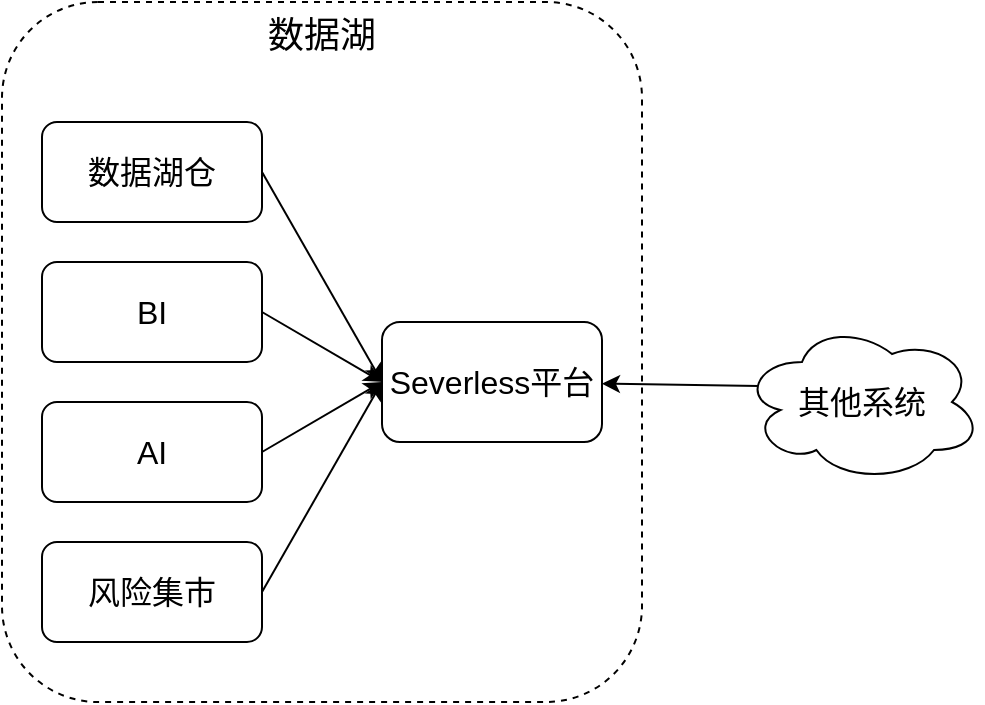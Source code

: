 <mxfile version="20.6.2" type="github">
  <diagram id="MnKZhsr--SEAjBUANQm1" name="第 1 页">
    <mxGraphModel dx="1038" dy="579" grid="1" gridSize="10" guides="1" tooltips="1" connect="1" arrows="1" fold="1" page="1" pageScale="1" pageWidth="827" pageHeight="1169" math="0" shadow="0">
      <root>
        <mxCell id="0" />
        <mxCell id="1" parent="0" />
        <mxCell id="g0Iz959VFy4gVRvX6pfB-1" value="数据湖" style="rounded=1;whiteSpace=wrap;html=1;strokeColor=default;strokeWidth=1;fontSize=18;dashed=1;verticalAlign=top;align=center;" vertex="1" parent="1">
          <mxGeometry x="130" y="100" width="320" height="350" as="geometry" />
        </mxCell>
        <mxCell id="g0Iz959VFy4gVRvX6pfB-8" style="edgeStyle=none;rounded=0;orthogonalLoop=1;jettySize=auto;html=1;exitX=1;exitY=0.5;exitDx=0;exitDy=0;entryX=0;entryY=0.5;entryDx=0;entryDy=0;" edge="1" parent="1" source="g0Iz959VFy4gVRvX6pfB-2" target="g0Iz959VFy4gVRvX6pfB-6">
          <mxGeometry relative="1" as="geometry" />
        </mxCell>
        <mxCell id="g0Iz959VFy4gVRvX6pfB-2" value="数据湖仓" style="rounded=1;whiteSpace=wrap;html=1;fontSize=16;" vertex="1" parent="1">
          <mxGeometry x="150" y="160" width="110" height="50" as="geometry" />
        </mxCell>
        <mxCell id="g0Iz959VFy4gVRvX6pfB-10" style="edgeStyle=none;rounded=0;orthogonalLoop=1;jettySize=auto;html=1;exitX=1;exitY=0.5;exitDx=0;exitDy=0;entryX=0;entryY=0.5;entryDx=0;entryDy=0;" edge="1" parent="1" source="g0Iz959VFy4gVRvX6pfB-3" target="g0Iz959VFy4gVRvX6pfB-6">
          <mxGeometry relative="1" as="geometry" />
        </mxCell>
        <mxCell id="g0Iz959VFy4gVRvX6pfB-3" value="AI" style="rounded=1;whiteSpace=wrap;html=1;fontSize=16;" vertex="1" parent="1">
          <mxGeometry x="150" y="300" width="110" height="50" as="geometry" />
        </mxCell>
        <mxCell id="g0Iz959VFy4gVRvX6pfB-9" style="edgeStyle=none;rounded=0;orthogonalLoop=1;jettySize=auto;html=1;exitX=1;exitY=0.5;exitDx=0;exitDy=0;entryX=0;entryY=0.5;entryDx=0;entryDy=0;" edge="1" parent="1" source="g0Iz959VFy4gVRvX6pfB-4" target="g0Iz959VFy4gVRvX6pfB-6">
          <mxGeometry relative="1" as="geometry" />
        </mxCell>
        <mxCell id="g0Iz959VFy4gVRvX6pfB-4" value="BI" style="rounded=1;whiteSpace=wrap;html=1;fontSize=16;" vertex="1" parent="1">
          <mxGeometry x="150" y="230" width="110" height="50" as="geometry" />
        </mxCell>
        <mxCell id="g0Iz959VFy4gVRvX6pfB-11" style="edgeStyle=none;rounded=0;orthogonalLoop=1;jettySize=auto;html=1;exitX=1;exitY=0.5;exitDx=0;exitDy=0;entryX=0;entryY=0.5;entryDx=0;entryDy=0;" edge="1" parent="1" source="g0Iz959VFy4gVRvX6pfB-5" target="g0Iz959VFy4gVRvX6pfB-6">
          <mxGeometry relative="1" as="geometry" />
        </mxCell>
        <mxCell id="g0Iz959VFy4gVRvX6pfB-5" value="风险集市" style="rounded=1;whiteSpace=wrap;html=1;fontSize=16;" vertex="1" parent="1">
          <mxGeometry x="150" y="370" width="110" height="50" as="geometry" />
        </mxCell>
        <mxCell id="g0Iz959VFy4gVRvX6pfB-6" value="Severless平台" style="rounded=1;whiteSpace=wrap;html=1;fontSize=16;" vertex="1" parent="1">
          <mxGeometry x="320" y="260" width="110" height="60" as="geometry" />
        </mxCell>
        <mxCell id="g0Iz959VFy4gVRvX6pfB-14" style="edgeStyle=none;rounded=0;orthogonalLoop=1;jettySize=auto;html=1;exitX=0.07;exitY=0.4;exitDx=0;exitDy=0;exitPerimeter=0;fontSize=16;" edge="1" parent="1" source="g0Iz959VFy4gVRvX6pfB-13" target="g0Iz959VFy4gVRvX6pfB-6">
          <mxGeometry relative="1" as="geometry" />
        </mxCell>
        <mxCell id="g0Iz959VFy4gVRvX6pfB-13" value="其他系统" style="ellipse;shape=cloud;whiteSpace=wrap;html=1;fontSize=16;" vertex="1" parent="1">
          <mxGeometry x="500" y="260" width="120" height="80" as="geometry" />
        </mxCell>
      </root>
    </mxGraphModel>
  </diagram>
</mxfile>
